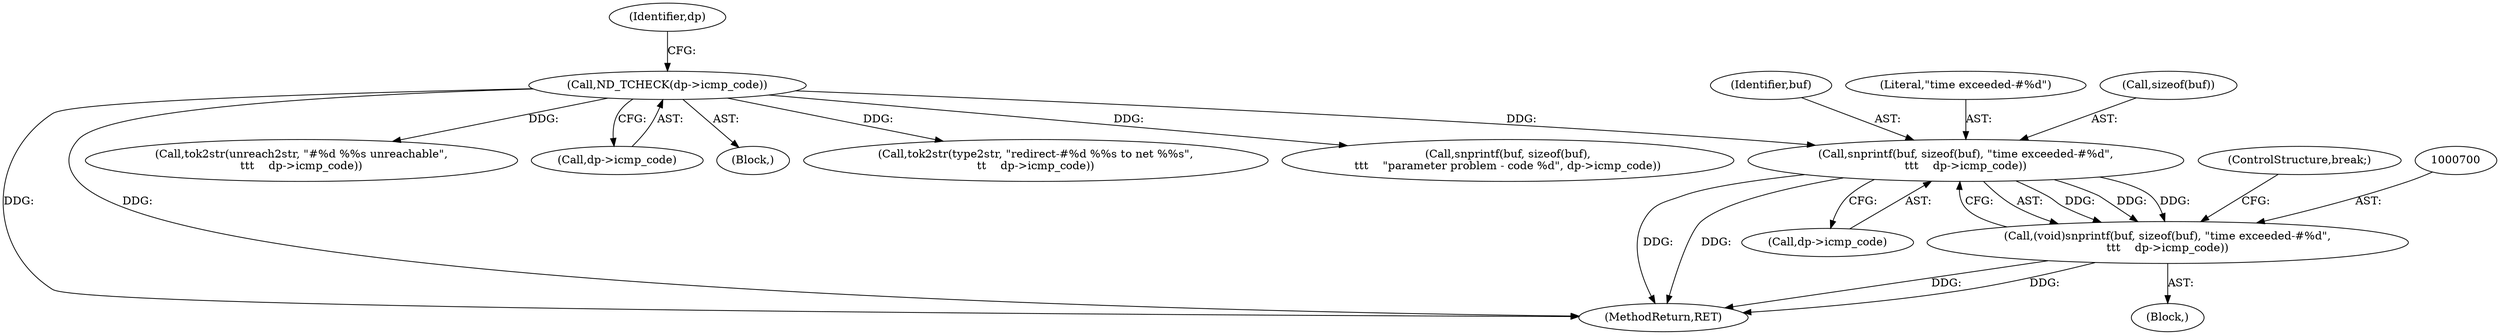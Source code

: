 digraph "0_tcpdump_2b62d1dda41590db29368ec7ba5f4faf3464765a@pointer" {
"1000701" [label="(Call,snprintf(buf, sizeof(buf), \"time exceeded-#%d\",\n\t\t\t    dp->icmp_code))"];
"1000154" [label="(Call,ND_TCHECK(dp->icmp_code))"];
"1000699" [label="(Call,(void)snprintf(buf, sizeof(buf), \"time exceeded-#%d\",\n\t\t\t    dp->icmp_code))"];
"1000427" [label="(Call,tok2str(type2str, \"redirect-#%d %%s to net %%s\",\n\t\t    dp->icmp_code))"];
"1000687" [label="(Block,)"];
"1000702" [label="(Identifier,buf)"];
"1000160" [label="(Identifier,dp)"];
"1000718" [label="(Call,snprintf(buf, sizeof(buf),\n\t\t\t    \"parameter problem - code %d\", dp->icmp_code))"];
"1000705" [label="(Literal,\"time exceeded-#%d\")"];
"1001260" [label="(MethodReturn,RET)"];
"1000395" [label="(Call,tok2str(unreach2str, \"#%d %%s unreachable\",\n\t\t\t    dp->icmp_code))"];
"1000155" [label="(Call,dp->icmp_code)"];
"1000709" [label="(ControlStructure,break;)"];
"1000706" [label="(Call,dp->icmp_code)"];
"1000701" [label="(Call,snprintf(buf, sizeof(buf), \"time exceeded-#%d\",\n\t\t\t    dp->icmp_code))"];
"1000154" [label="(Call,ND_TCHECK(dp->icmp_code))"];
"1000115" [label="(Block,)"];
"1000703" [label="(Call,sizeof(buf))"];
"1000699" [label="(Call,(void)snprintf(buf, sizeof(buf), \"time exceeded-#%d\",\n\t\t\t    dp->icmp_code))"];
"1000701" -> "1000699"  [label="AST: "];
"1000701" -> "1000706"  [label="CFG: "];
"1000702" -> "1000701"  [label="AST: "];
"1000703" -> "1000701"  [label="AST: "];
"1000705" -> "1000701"  [label="AST: "];
"1000706" -> "1000701"  [label="AST: "];
"1000699" -> "1000701"  [label="CFG: "];
"1000701" -> "1001260"  [label="DDG: "];
"1000701" -> "1001260"  [label="DDG: "];
"1000701" -> "1000699"  [label="DDG: "];
"1000701" -> "1000699"  [label="DDG: "];
"1000701" -> "1000699"  [label="DDG: "];
"1000154" -> "1000701"  [label="DDG: "];
"1000154" -> "1000115"  [label="AST: "];
"1000154" -> "1000155"  [label="CFG: "];
"1000155" -> "1000154"  [label="AST: "];
"1000160" -> "1000154"  [label="CFG: "];
"1000154" -> "1001260"  [label="DDG: "];
"1000154" -> "1001260"  [label="DDG: "];
"1000154" -> "1000395"  [label="DDG: "];
"1000154" -> "1000427"  [label="DDG: "];
"1000154" -> "1000718"  [label="DDG: "];
"1000699" -> "1000687"  [label="AST: "];
"1000700" -> "1000699"  [label="AST: "];
"1000709" -> "1000699"  [label="CFG: "];
"1000699" -> "1001260"  [label="DDG: "];
"1000699" -> "1001260"  [label="DDG: "];
}
